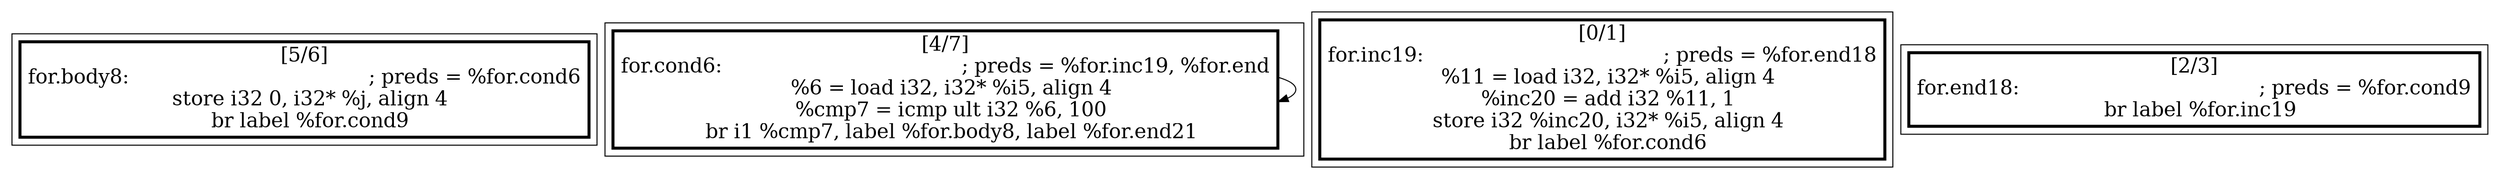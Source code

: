 
digraph G {





subgraph cluster3 {


node250 [penwidth=3.0,fontsize=20,shape=rectangle,label="[5/6]
for.body8:                                        ; preds = %for.cond6
  store i32 0, i32* %j, align 4
  br label %for.cond9
" ]



}

subgraph cluster2 {


node249 [penwidth=3.0,fontsize=20,shape=rectangle,label="[4/7]
for.cond6:                                        ; preds = %for.inc19, %for.end
  %6 = load i32, i32* %i5, align 4
  %cmp7 = icmp ult i32 %6, 100
  br i1 %cmp7, label %for.body8, label %for.end21
" ]

node249->node249 [ ]


}

subgraph cluster0 {


node247 [penwidth=3.0,fontsize=20,shape=rectangle,label="[0/1]
for.inc19:                                        ; preds = %for.end18
  %11 = load i32, i32* %i5, align 4
  %inc20 = add i32 %11, 1
  store i32 %inc20, i32* %i5, align 4
  br label %for.cond6
" ]



}

subgraph cluster1 {


node248 [penwidth=3.0,fontsize=20,shape=rectangle,label="[2/3]
for.end18:                                        ; preds = %for.cond9
  br label %for.inc19
" ]



}

}
